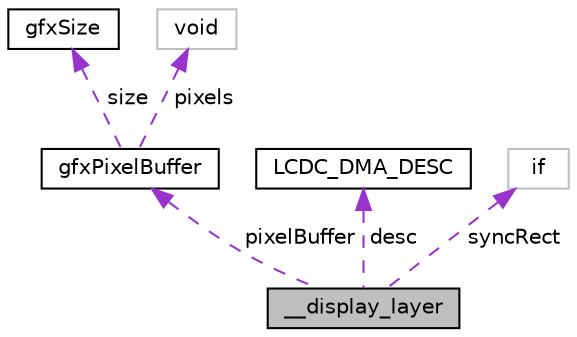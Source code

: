 digraph "__display_layer"
{
 // INTERACTIVE_SVG=YES
  edge [fontname="Helvetica",fontsize="10",labelfontname="Helvetica",labelfontsize="10"];
  node [fontname="Helvetica",fontsize="10",shape=record];
  Node1 [label="__display_layer",height=0.2,width=0.4,color="black", fillcolor="grey75", style="filled", fontcolor="black"];
  Node2 -> Node1 [dir="back",color="darkorchid3",fontsize="10",style="dashed",label=" pixelBuffer" ,fontname="Helvetica"];
  Node2 [label="gfxPixelBuffer",height=0.2,width=0.4,color="black", fillcolor="white", style="filled",URL="$structgfxPixelBuffer.html",tooltip="This struct represents a pixel buffer. "];
  Node3 -> Node2 [dir="back",color="darkorchid3",fontsize="10",style="dashed",label=" size" ,fontname="Helvetica"];
  Node3 [label="gfxSize",height=0.2,width=0.4,color="black", fillcolor="white", style="filled",URL="$structgfxSize.html",tooltip="This struct represents a size. "];
  Node4 -> Node2 [dir="back",color="darkorchid3",fontsize="10",style="dashed",label=" pixels" ,fontname="Helvetica"];
  Node4 [label="void",height=0.2,width=0.4,color="grey75", fillcolor="white", style="filled"];
  Node5 -> Node1 [dir="back",color="darkorchid3",fontsize="10",style="dashed",label=" desc" ,fontname="Helvetica"];
  Node5 [label="LCDC_DMA_DESC",height=0.2,width=0.4,color="black", fillcolor="white", style="filled",URL="$structLCDC__DMA__DESC.html"];
  Node6 -> Node1 [dir="back",color="darkorchid3",fontsize="10",style="dashed",label=" syncRect" ,fontname="Helvetica"];
  Node6 [label="if",height=0.2,width=0.4,color="grey75", fillcolor="white", style="filled"];
}
